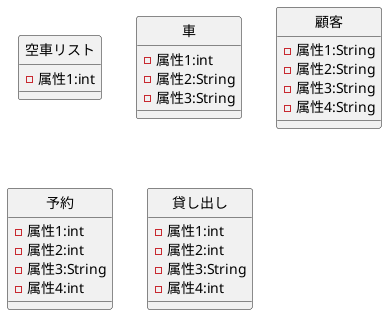@startuml
' skinparam classAttributeIconSize 0
class 空車リスト {
- 属性1:int

}
class 車 {
- 属性1:int  
- 属性2:String 
- 属性3:String  
}
class 顧客 {
- 属性1:String
- 属性2:String
- 属性3:String
- 属性4:String
}
class 予約 {
- 属性1:int 
- 属性2:int 
- 属性3:String 
- 属性4:int
}

class 貸し出し {
- 属性1:int 
- 属性2:int 
- 属性3:String 
- 属性4:int

}
hide 空車リスト circle
hide 車 circle
hide 顧客 circle
hide 予約 circle
hide 貸し出し circle

@enduml
